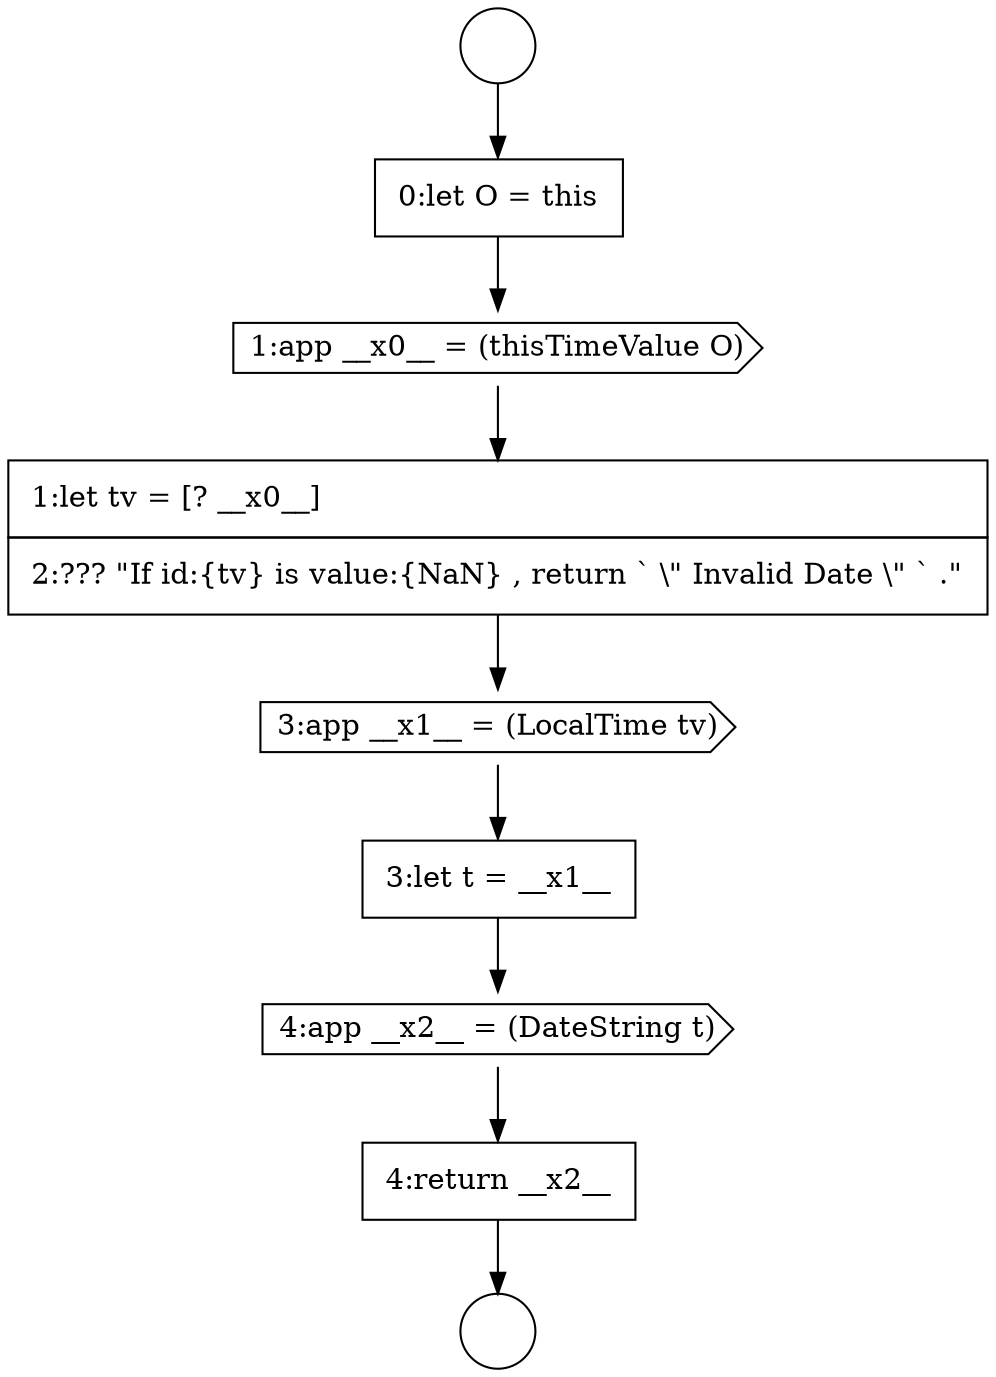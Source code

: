 digraph {
  node12661 [shape=none, margin=0, label=<<font color="black">
    <table border="0" cellborder="1" cellspacing="0" cellpadding="10">
      <tr><td align="left">1:let tv = [? __x0__]</td></tr>
      <tr><td align="left">2:??? &quot;If id:{tv} is value:{NaN} , return ` \&quot; Invalid Date \&quot; ` .&quot;</td></tr>
    </table>
  </font>> color="black" fillcolor="white" style=filled]
  node12657 [shape=circle label=" " color="black" fillcolor="white" style=filled]
  node12664 [shape=cds, label=<<font color="black">4:app __x2__ = (DateString t)</font>> color="black" fillcolor="white" style=filled]
  node12660 [shape=cds, label=<<font color="black">1:app __x0__ = (thisTimeValue O)</font>> color="black" fillcolor="white" style=filled]
  node12663 [shape=none, margin=0, label=<<font color="black">
    <table border="0" cellborder="1" cellspacing="0" cellpadding="10">
      <tr><td align="left">3:let t = __x1__</td></tr>
    </table>
  </font>> color="black" fillcolor="white" style=filled]
  node12659 [shape=none, margin=0, label=<<font color="black">
    <table border="0" cellborder="1" cellspacing="0" cellpadding="10">
      <tr><td align="left">0:let O = this</td></tr>
    </table>
  </font>> color="black" fillcolor="white" style=filled]
  node12665 [shape=none, margin=0, label=<<font color="black">
    <table border="0" cellborder="1" cellspacing="0" cellpadding="10">
      <tr><td align="left">4:return __x2__</td></tr>
    </table>
  </font>> color="black" fillcolor="white" style=filled]
  node12662 [shape=cds, label=<<font color="black">3:app __x1__ = (LocalTime tv)</font>> color="black" fillcolor="white" style=filled]
  node12658 [shape=circle label=" " color="black" fillcolor="white" style=filled]
  node12664 -> node12665 [ color="black"]
  node12662 -> node12663 [ color="black"]
  node12663 -> node12664 [ color="black"]
  node12661 -> node12662 [ color="black"]
  node12665 -> node12658 [ color="black"]
  node12659 -> node12660 [ color="black"]
  node12657 -> node12659 [ color="black"]
  node12660 -> node12661 [ color="black"]
}
